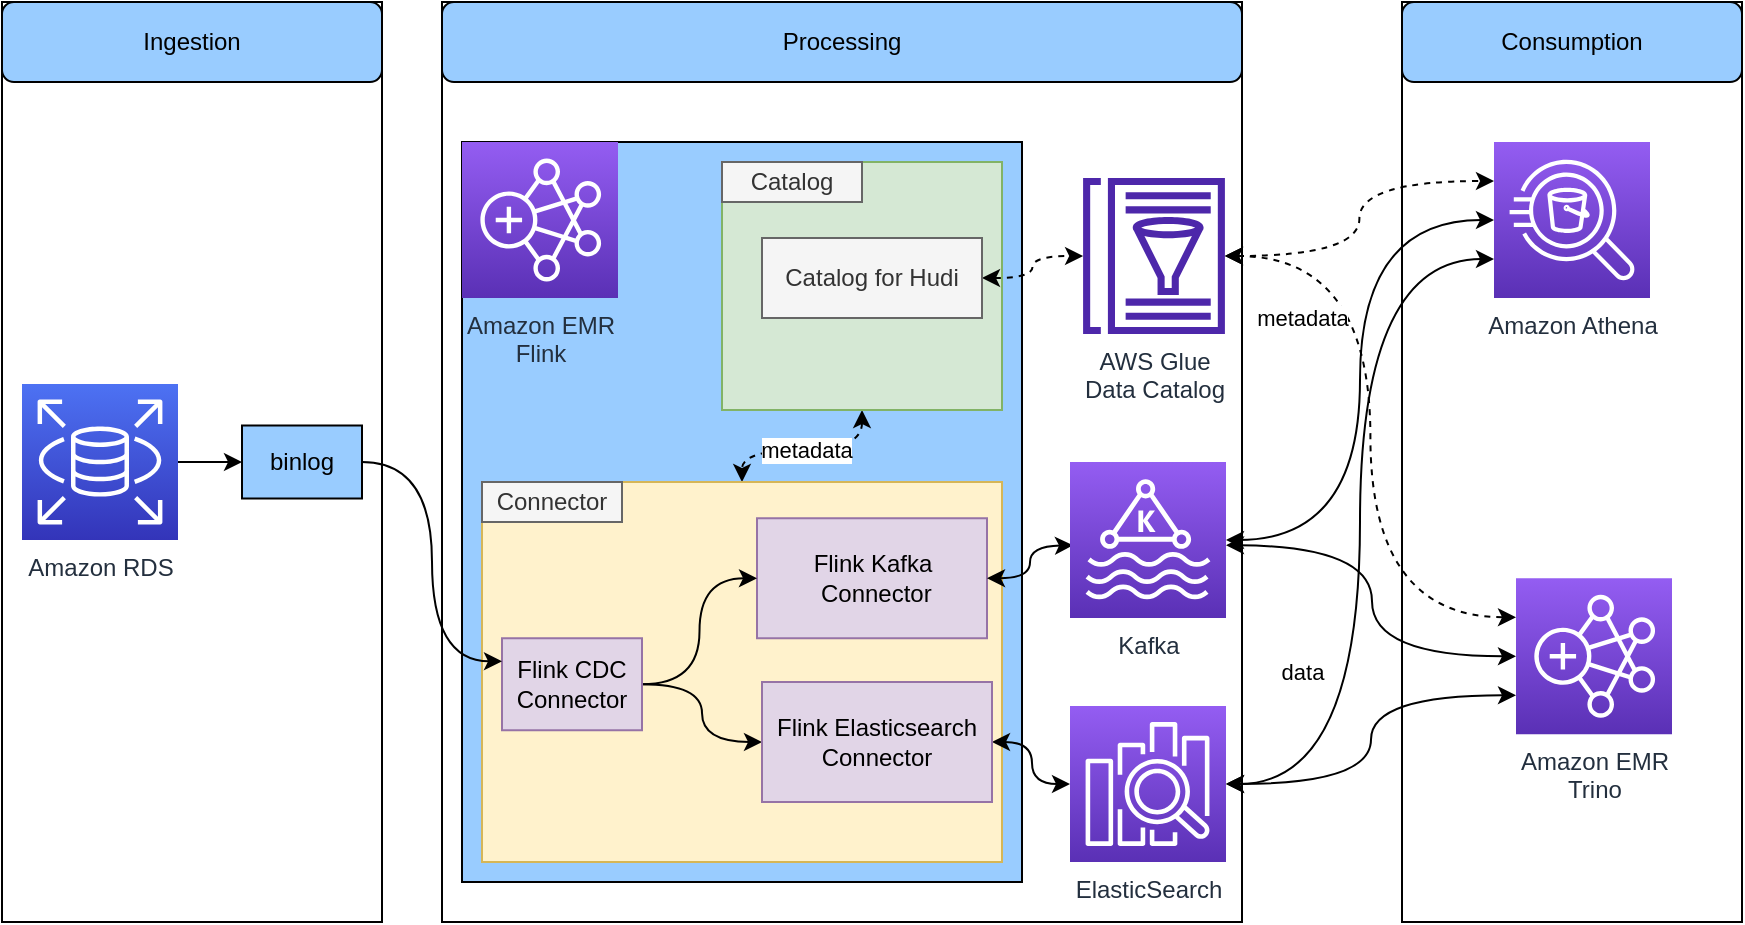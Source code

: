 <mxfile version="20.7.4" type="github">
  <diagram id="Cd5y1kNHd57_tZJnAyKG" name="Page-1">
    <mxGraphModel dx="1050" dy="566" grid="1" gridSize="10" guides="1" tooltips="1" connect="1" arrows="1" fold="1" page="1" pageScale="1" pageWidth="827" pageHeight="1169" math="0" shadow="0">
      <root>
        <mxCell id="0" />
        <mxCell id="1" parent="0" />
        <mxCell id="I82ns8T_qRgOXOi-VQFJ-1" value="" style="rounded=0;whiteSpace=wrap;html=1;" vertex="1" parent="1">
          <mxGeometry x="310" y="160" width="400" height="460" as="geometry" />
        </mxCell>
        <mxCell id="I82ns8T_qRgOXOi-VQFJ-2" value="" style="rounded=0;whiteSpace=wrap;html=1;" vertex="1" parent="1">
          <mxGeometry x="790" y="160" width="170" height="460" as="geometry" />
        </mxCell>
        <mxCell id="I82ns8T_qRgOXOi-VQFJ-3" value="" style="rounded=0;whiteSpace=wrap;html=1;" vertex="1" parent="1">
          <mxGeometry x="90" y="160" width="190" height="460" as="geometry" />
        </mxCell>
        <mxCell id="I82ns8T_qRgOXOi-VQFJ-4" style="edgeStyle=orthogonalEdgeStyle;curved=1;orthogonalLoop=1;jettySize=auto;html=1;exitX=1;exitY=0.5;exitDx=0;exitDy=0;exitPerimeter=0;entryX=0;entryY=0.5;entryDx=0;entryDy=0;" edge="1" parent="1" source="I82ns8T_qRgOXOi-VQFJ-5" target="I82ns8T_qRgOXOi-VQFJ-22">
          <mxGeometry relative="1" as="geometry" />
        </mxCell>
        <mxCell id="I82ns8T_qRgOXOi-VQFJ-5" value="Amazon RDS" style="sketch=0;points=[[0,0,0],[0.25,0,0],[0.5,0,0],[0.75,0,0],[1,0,0],[0,1,0],[0.25,1,0],[0.5,1,0],[0.75,1,0],[1,1,0],[0,0.25,0],[0,0.5,0],[0,0.75,0],[1,0.25,0],[1,0.5,0],[1,0.75,0]];outlineConnect=0;fontColor=#232F3E;gradientColor=#4D72F3;gradientDirection=north;fillColor=#3334B9;strokeColor=#ffffff;dashed=0;verticalLabelPosition=bottom;verticalAlign=top;align=center;html=1;fontSize=12;fontStyle=0;aspect=fixed;shape=mxgraph.aws4.resourceIcon;resIcon=mxgraph.aws4.rds;" vertex="1" parent="1">
          <mxGeometry x="100" y="351" width="78" height="78" as="geometry" />
        </mxCell>
        <mxCell id="I82ns8T_qRgOXOi-VQFJ-6" value="Amazon Athena" style="sketch=0;points=[[0,0,0],[0.25,0,0],[0.5,0,0],[0.75,0,0],[1,0,0],[0,1,0],[0.25,1,0],[0.5,1,0],[0.75,1,0],[1,1,0],[0,0.25,0],[0,0.5,0],[0,0.75,0],[1,0.25,0],[1,0.5,0],[1,0.75,0]];outlineConnect=0;fontColor=#232F3E;gradientColor=#945DF2;gradientDirection=north;fillColor=#5A30B5;strokeColor=#ffffff;dashed=0;verticalLabelPosition=bottom;verticalAlign=top;align=center;html=1;fontSize=12;fontStyle=0;aspect=fixed;shape=mxgraph.aws4.resourceIcon;resIcon=mxgraph.aws4.athena;" vertex="1" parent="1">
          <mxGeometry x="836" y="230" width="78" height="78" as="geometry" />
        </mxCell>
        <mxCell id="I82ns8T_qRgOXOi-VQFJ-7" value="Amazon EMR&lt;br&gt;Trino" style="sketch=0;points=[[0,0,0],[0.25,0,0],[0.5,0,0],[0.75,0,0],[1,0,0],[0,1,0],[0.25,1,0],[0.5,1,0],[0.75,1,0],[1,1,0],[0,0.25,0],[0,0.5,0],[0,0.75,0],[1,0.25,0],[1,0.5,0],[1,0.75,0]];outlineConnect=0;fontColor=#232F3E;gradientColor=#945DF2;gradientDirection=north;fillColor=#5A30B5;strokeColor=#ffffff;dashed=0;verticalLabelPosition=bottom;verticalAlign=top;align=center;html=1;fontSize=12;fontStyle=0;aspect=fixed;shape=mxgraph.aws4.resourceIcon;resIcon=mxgraph.aws4.emr;" vertex="1" parent="1">
          <mxGeometry x="847" y="448.13" width="78" height="78" as="geometry" />
        </mxCell>
        <mxCell id="I82ns8T_qRgOXOi-VQFJ-8" value="Ingestion" style="rounded=1;whiteSpace=wrap;html=1;fillColor=#99CCFF;" vertex="1" parent="1">
          <mxGeometry x="90" y="160" width="190" height="40" as="geometry" />
        </mxCell>
        <mxCell id="I82ns8T_qRgOXOi-VQFJ-9" value="Processing" style="rounded=1;whiteSpace=wrap;html=1;fillColor=#99CCFF;" vertex="1" parent="1">
          <mxGeometry x="310" y="160" width="400" height="40" as="geometry" />
        </mxCell>
        <mxCell id="I82ns8T_qRgOXOi-VQFJ-10" style="edgeStyle=orthogonalEdgeStyle;curved=1;orthogonalLoop=1;jettySize=auto;html=1;entryX=0;entryY=0.25;entryDx=0;entryDy=0;entryPerimeter=0;dashed=1;startArrow=classic;startFill=1;" edge="1" parent="1" source="I82ns8T_qRgOXOi-VQFJ-14" target="I82ns8T_qRgOXOi-VQFJ-6">
          <mxGeometry relative="1" as="geometry" />
        </mxCell>
        <mxCell id="I82ns8T_qRgOXOi-VQFJ-12" style="edgeStyle=orthogonalEdgeStyle;curved=1;orthogonalLoop=1;jettySize=auto;html=1;entryX=0;entryY=0.25;entryDx=0;entryDy=0;entryPerimeter=0;dashed=1;startArrow=classic;startFill=1;" edge="1" parent="1" source="I82ns8T_qRgOXOi-VQFJ-14" target="I82ns8T_qRgOXOi-VQFJ-7">
          <mxGeometry relative="1" as="geometry" />
        </mxCell>
        <mxCell id="I82ns8T_qRgOXOi-VQFJ-13" value="metadata" style="edgeLabel;html=1;align=center;verticalAlign=middle;resizable=0;points=[];" vertex="1" connectable="0" parent="I82ns8T_qRgOXOi-VQFJ-12">
          <mxGeometry x="-0.113" y="1" relative="1" as="geometry">
            <mxPoint x="-35" y="-41" as="offset" />
          </mxGeometry>
        </mxCell>
        <mxCell id="I82ns8T_qRgOXOi-VQFJ-14" value="AWS Glue &lt;br&gt;Data Catalog" style="sketch=0;outlineConnect=0;fontColor=#232F3E;gradientColor=none;fillColor=#4D27AA;strokeColor=none;dashed=0;verticalLabelPosition=bottom;verticalAlign=top;align=center;html=1;fontSize=12;fontStyle=0;aspect=fixed;pointerEvents=1;shape=mxgraph.aws4.glue_data_catalog;" vertex="1" parent="1">
          <mxGeometry x="630" y="248" width="72" height="78" as="geometry" />
        </mxCell>
        <mxCell id="I82ns8T_qRgOXOi-VQFJ-15" value="" style="rounded=0;whiteSpace=wrap;html=1;fillColor=#99CCFF;" vertex="1" parent="1">
          <mxGeometry x="320" y="230" width="280" height="370" as="geometry" />
        </mxCell>
        <mxCell id="I82ns8T_qRgOXOi-VQFJ-18" style="edgeStyle=orthogonalEdgeStyle;curved=1;orthogonalLoop=1;jettySize=auto;html=1;entryX=0;entryY=0.5;entryDx=0;entryDy=0;entryPerimeter=0;startArrow=classic;startFill=1;" edge="1" parent="1" target="I82ns8T_qRgOXOi-VQFJ-7">
          <mxGeometry relative="1" as="geometry">
            <mxPoint x="702" y="431.6" as="sourcePoint" />
          </mxGeometry>
        </mxCell>
        <mxCell id="I82ns8T_qRgOXOi-VQFJ-19" value="data" style="edgeLabel;html=1;align=center;verticalAlign=middle;resizable=0;points=[];" vertex="1" connectable="0" parent="I82ns8T_qRgOXOi-VQFJ-18">
          <mxGeometry x="-0.558" y="-2" relative="1" as="geometry">
            <mxPoint x="-6" y="61" as="offset" />
          </mxGeometry>
        </mxCell>
        <mxCell id="I82ns8T_qRgOXOi-VQFJ-21" value="Consumption" style="rounded=1;whiteSpace=wrap;html=1;fillColor=#99CCFF;" vertex="1" parent="1">
          <mxGeometry x="790" y="160" width="170" height="40" as="geometry" />
        </mxCell>
        <mxCell id="I82ns8T_qRgOXOi-VQFJ-22" value="binlog" style="rounded=0;whiteSpace=wrap;html=1;fillColor=#99CCFF;" vertex="1" parent="1">
          <mxGeometry x="210" y="371.75" width="60" height="36.5" as="geometry" />
        </mxCell>
        <mxCell id="I82ns8T_qRgOXOi-VQFJ-23" style="edgeStyle=orthogonalEdgeStyle;curved=1;orthogonalLoop=1;jettySize=auto;html=1;entryX=0;entryY=0.5;entryDx=0;entryDy=0;" edge="1" parent="1" source="I82ns8T_qRgOXOi-VQFJ-33" target="I82ns8T_qRgOXOi-VQFJ-29">
          <mxGeometry relative="1" as="geometry" />
        </mxCell>
        <mxCell id="I82ns8T_qRgOXOi-VQFJ-24" value="Amazon EMR &lt;br&gt;Flink" style="sketch=0;points=[[0,0,0],[0.25,0,0],[0.5,0,0],[0.75,0,0],[1,0,0],[0,1,0],[0.25,1,0],[0.5,1,0],[0.75,1,0],[1,1,0],[0,0.25,0],[0,0.5,0],[0,0.75,0],[1,0.25,0],[1,0.5,0],[1,0.75,0]];outlineConnect=0;fontColor=#232F3E;gradientColor=#945DF2;gradientDirection=north;fillColor=#5A30B5;strokeColor=#ffffff;dashed=0;verticalLabelPosition=bottom;verticalAlign=top;align=center;html=1;fontSize=12;fontStyle=0;aspect=fixed;shape=mxgraph.aws4.resourceIcon;resIcon=mxgraph.aws4.emr;" vertex="1" parent="1">
          <mxGeometry x="320" y="230" width="78" height="78" as="geometry" />
        </mxCell>
        <mxCell id="I82ns8T_qRgOXOi-VQFJ-25" style="edgeStyle=orthogonalEdgeStyle;curved=1;orthogonalLoop=1;jettySize=auto;html=1;entryX=0.5;entryY=0;entryDx=0;entryDy=0;dashed=1;strokeWidth=1;fontColor=default;startArrow=classic;startFill=1;endArrow=classic;endFill=1;" edge="1" parent="1" source="I82ns8T_qRgOXOi-VQFJ-27" target="I82ns8T_qRgOXOi-VQFJ-28">
          <mxGeometry relative="1" as="geometry" />
        </mxCell>
        <mxCell id="I82ns8T_qRgOXOi-VQFJ-26" value="metadata" style="edgeLabel;html=1;align=center;verticalAlign=middle;resizable=0;points=[];fontColor=default;" vertex="1" connectable="0" parent="I82ns8T_qRgOXOi-VQFJ-25">
          <mxGeometry relative="1" as="geometry">
            <mxPoint as="offset" />
          </mxGeometry>
        </mxCell>
        <mxCell id="I82ns8T_qRgOXOi-VQFJ-27" value="" style="rounded=0;whiteSpace=wrap;html=1;fillColor=#d5e8d4;strokeColor=#82b366;" vertex="1" parent="1">
          <mxGeometry x="450" y="240" width="140" height="124" as="geometry" />
        </mxCell>
        <mxCell id="I82ns8T_qRgOXOi-VQFJ-28" value="" style="rounded=0;whiteSpace=wrap;html=1;fillColor=#fff2cc;strokeColor=#d6b656;" vertex="1" parent="1">
          <mxGeometry x="330" y="400" width="260" height="190" as="geometry" />
        </mxCell>
        <mxCell id="I82ns8T_qRgOXOi-VQFJ-29" value="Flink Kafka&lt;br&gt;&amp;nbsp;Connector" style="rounded=0;whiteSpace=wrap;html=1;fillColor=#e1d5e7;strokeColor=#9673a6;" vertex="1" parent="1">
          <mxGeometry x="467.5" y="418.13" width="115" height="60" as="geometry" />
        </mxCell>
        <mxCell id="I82ns8T_qRgOXOi-VQFJ-30" style="edgeStyle=orthogonalEdgeStyle;orthogonalLoop=1;jettySize=auto;html=1;exitX=1;exitY=0.5;exitDx=0;exitDy=0;dashed=1;startArrow=classic;startFill=1;curved=1;" edge="1" parent="1" source="I82ns8T_qRgOXOi-VQFJ-31" target="I82ns8T_qRgOXOi-VQFJ-14">
          <mxGeometry relative="1" as="geometry" />
        </mxCell>
        <mxCell id="I82ns8T_qRgOXOi-VQFJ-31" value="Catalog for Hudi" style="rounded=0;whiteSpace=wrap;html=1;fillColor=#f5f5f5;strokeColor=#666666;fontColor=#333333;" vertex="1" parent="1">
          <mxGeometry x="470" y="278" width="110" height="40" as="geometry" />
        </mxCell>
        <mxCell id="I82ns8T_qRgOXOi-VQFJ-32" style="edgeStyle=orthogonalEdgeStyle;curved=1;orthogonalLoop=1;jettySize=auto;html=1;entryX=0;entryY=0.5;entryDx=0;entryDy=0;strokeWidth=1;fontColor=default;startArrow=none;startFill=0;endArrow=classic;endFill=1;" edge="1" parent="1" source="I82ns8T_qRgOXOi-VQFJ-33" target="I82ns8T_qRgOXOi-VQFJ-29">
          <mxGeometry relative="1" as="geometry" />
        </mxCell>
        <mxCell id="I82ns8T_qRgOXOi-VQFJ-41" style="edgeStyle=orthogonalEdgeStyle;orthogonalLoop=1;jettySize=auto;html=1;entryX=0;entryY=0.5;entryDx=0;entryDy=0;curved=1;" edge="1" parent="1" source="I82ns8T_qRgOXOi-VQFJ-33" target="I82ns8T_qRgOXOi-VQFJ-38">
          <mxGeometry relative="1" as="geometry" />
        </mxCell>
        <mxCell id="I82ns8T_qRgOXOi-VQFJ-33" value="Flink CDC&lt;br&gt;Connector" style="rounded=0;whiteSpace=wrap;html=1;fillColor=#e1d5e7;strokeColor=#9673a6;" vertex="1" parent="1">
          <mxGeometry x="340" y="478.13" width="70" height="46" as="geometry" />
        </mxCell>
        <mxCell id="I82ns8T_qRgOXOi-VQFJ-34" style="edgeStyle=orthogonalEdgeStyle;orthogonalLoop=1;jettySize=auto;html=1;entryX=0;entryY=0.25;entryDx=0;entryDy=0;strokeWidth=1;fontColor=default;startArrow=none;startFill=0;endArrow=classic;endFill=1;curved=1;" edge="1" parent="1" source="I82ns8T_qRgOXOi-VQFJ-22" target="I82ns8T_qRgOXOi-VQFJ-33">
          <mxGeometry relative="1" as="geometry" />
        </mxCell>
        <mxCell id="I82ns8T_qRgOXOi-VQFJ-35" style="edgeStyle=orthogonalEdgeStyle;curved=1;orthogonalLoop=1;jettySize=auto;html=1;entryX=0;entryY=0.5;entryDx=0;entryDy=0;entryPerimeter=0;strokeColor=default;startArrow=classic;startFill=1;" edge="1" parent="1" source="I82ns8T_qRgOXOi-VQFJ-29">
          <mxGeometry relative="1" as="geometry">
            <mxPoint x="625.5" y="431.63" as="targetPoint" />
          </mxGeometry>
        </mxCell>
        <mxCell id="I82ns8T_qRgOXOi-VQFJ-36" value="Catalog" style="rounded=0;whiteSpace=wrap;html=1;fillColor=#f5f5f5;strokeColor=#666666;fontColor=#333333;" vertex="1" parent="1">
          <mxGeometry x="450" y="240" width="70" height="20" as="geometry" />
        </mxCell>
        <mxCell id="I82ns8T_qRgOXOi-VQFJ-37" value="Connector" style="rounded=0;whiteSpace=wrap;html=1;fillColor=#f5f5f5;strokeColor=#666666;fontColor=#333333;" vertex="1" parent="1">
          <mxGeometry x="330" y="400" width="70" height="20" as="geometry" />
        </mxCell>
        <mxCell id="I82ns8T_qRgOXOi-VQFJ-42" style="edgeStyle=orthogonalEdgeStyle;curved=1;orthogonalLoop=1;jettySize=auto;html=1;exitX=1;exitY=0.5;exitDx=0;exitDy=0;entryX=0;entryY=0.5;entryDx=0;entryDy=0;entryPerimeter=0;startArrow=classic;startFill=1;" edge="1" parent="1" source="I82ns8T_qRgOXOi-VQFJ-38" target="I82ns8T_qRgOXOi-VQFJ-40">
          <mxGeometry relative="1" as="geometry" />
        </mxCell>
        <mxCell id="I82ns8T_qRgOXOi-VQFJ-38" value="Flink Elasticsearch Connector" style="rounded=0;whiteSpace=wrap;html=1;fillColor=#e1d5e7;strokeColor=#9673a6;" vertex="1" parent="1">
          <mxGeometry x="470" y="500" width="115" height="60" as="geometry" />
        </mxCell>
        <mxCell id="I82ns8T_qRgOXOi-VQFJ-44" style="edgeStyle=orthogonalEdgeStyle;curved=1;orthogonalLoop=1;jettySize=auto;html=1;entryX=0;entryY=0.5;entryDx=0;entryDy=0;entryPerimeter=0;startArrow=classic;startFill=1;" edge="1" parent="1" source="I82ns8T_qRgOXOi-VQFJ-39" target="I82ns8T_qRgOXOi-VQFJ-6">
          <mxGeometry relative="1" as="geometry" />
        </mxCell>
        <mxCell id="I82ns8T_qRgOXOi-VQFJ-39" value="Kafka" style="sketch=0;points=[[0,0,0],[0.25,0,0],[0.5,0,0],[0.75,0,0],[1,0,0],[0,1,0],[0.25,1,0],[0.5,1,0],[0.75,1,0],[1,1,0],[0,0.25,0],[0,0.5,0],[0,0.75,0],[1,0.25,0],[1,0.5,0],[1,0.75,0]];outlineConnect=0;fontColor=#232F3E;gradientColor=#945DF2;gradientDirection=north;fillColor=#5A30B5;strokeColor=#ffffff;dashed=0;verticalLabelPosition=bottom;verticalAlign=top;align=center;html=1;fontSize=12;fontStyle=0;aspect=fixed;shape=mxgraph.aws4.resourceIcon;resIcon=mxgraph.aws4.managed_streaming_for_kafka;" vertex="1" parent="1">
          <mxGeometry x="624" y="390" width="78" height="78" as="geometry" />
        </mxCell>
        <mxCell id="I82ns8T_qRgOXOi-VQFJ-43" style="edgeStyle=orthogonalEdgeStyle;curved=1;orthogonalLoop=1;jettySize=auto;html=1;exitX=1;exitY=0.5;exitDx=0;exitDy=0;exitPerimeter=0;entryX=0;entryY=0.75;entryDx=0;entryDy=0;entryPerimeter=0;startArrow=classic;startFill=1;" edge="1" parent="1" source="I82ns8T_qRgOXOi-VQFJ-40" target="I82ns8T_qRgOXOi-VQFJ-6">
          <mxGeometry relative="1" as="geometry" />
        </mxCell>
        <mxCell id="I82ns8T_qRgOXOi-VQFJ-45" style="edgeStyle=orthogonalEdgeStyle;curved=1;orthogonalLoop=1;jettySize=auto;html=1;entryX=0;entryY=0.75;entryDx=0;entryDy=0;entryPerimeter=0;startArrow=classic;startFill=1;" edge="1" parent="1" source="I82ns8T_qRgOXOi-VQFJ-40" target="I82ns8T_qRgOXOi-VQFJ-7">
          <mxGeometry relative="1" as="geometry" />
        </mxCell>
        <mxCell id="I82ns8T_qRgOXOi-VQFJ-40" value="ElasticSearch" style="sketch=0;points=[[0,0,0],[0.25,0,0],[0.5,0,0],[0.75,0,0],[1,0,0],[0,1,0],[0.25,1,0],[0.5,1,0],[0.75,1,0],[1,1,0],[0,0.25,0],[0,0.5,0],[0,0.75,0],[1,0.25,0],[1,0.5,0],[1,0.75,0]];outlineConnect=0;fontColor=#232F3E;gradientColor=#945DF2;gradientDirection=north;fillColor=#5A30B5;strokeColor=#ffffff;dashed=0;verticalLabelPosition=bottom;verticalAlign=top;align=center;html=1;fontSize=12;fontStyle=0;aspect=fixed;shape=mxgraph.aws4.resourceIcon;resIcon=mxgraph.aws4.elasticsearch_service;" vertex="1" parent="1">
          <mxGeometry x="624" y="512" width="78" height="78" as="geometry" />
        </mxCell>
      </root>
    </mxGraphModel>
  </diagram>
</mxfile>
